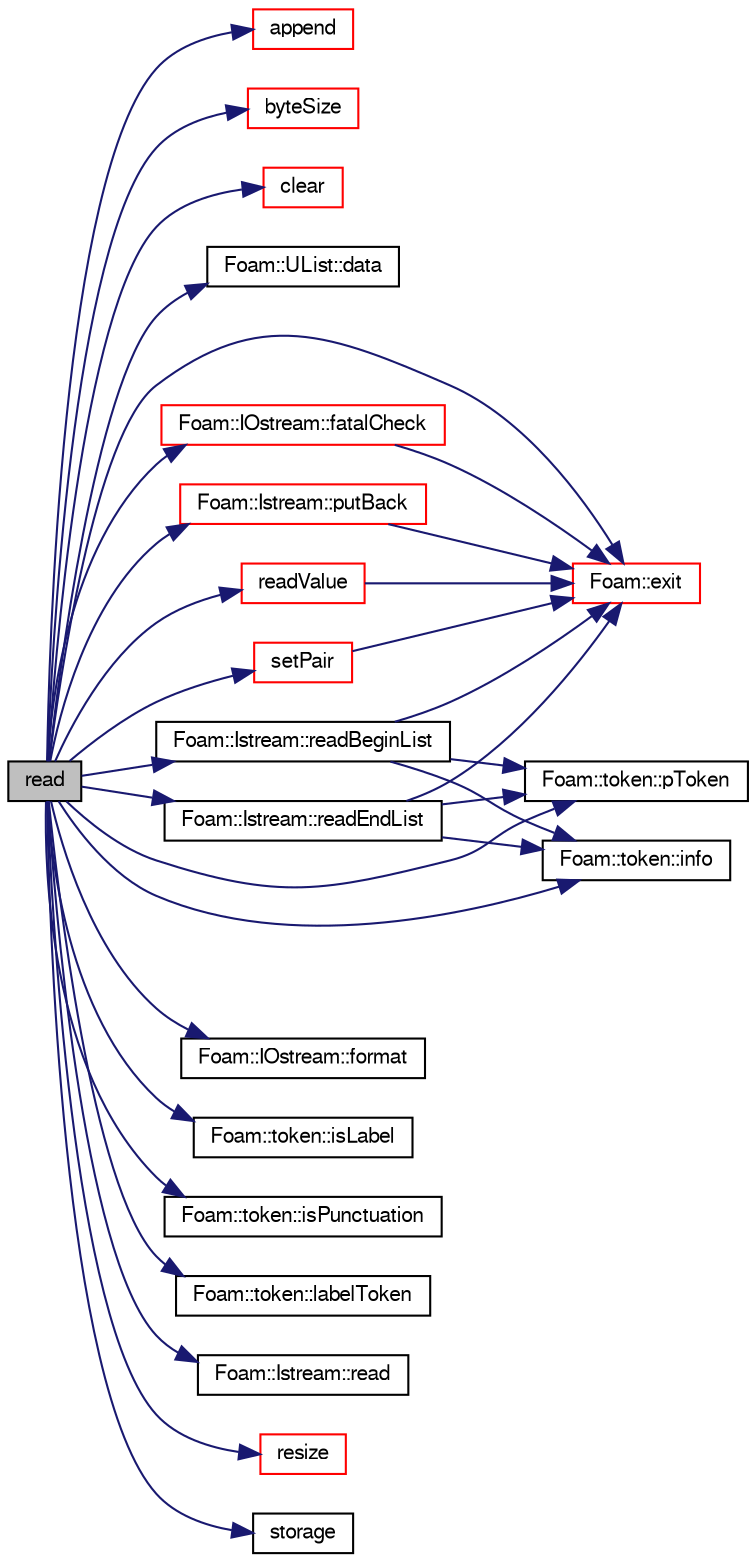 digraph "read"
{
  bgcolor="transparent";
  edge [fontname="FreeSans",fontsize="10",labelfontname="FreeSans",labelfontsize="10"];
  node [fontname="FreeSans",fontsize="10",shape=record];
  rankdir="LR";
  Node1 [label="read",height=0.2,width=0.4,color="black", fillcolor="grey75", style="filled" fontcolor="black"];
  Node1 -> Node2 [color="midnightblue",fontsize="10",style="solid",fontname="FreeSans"];
  Node2 [label="append",height=0.2,width=0.4,color="red",URL="$a01707.html#abc9a8b3af52d2a65082239e1e3a4f344",tooltip="Append a value at the end of the list. "];
  Node1 -> Node3 [color="midnightblue",fontsize="10",style="solid",fontname="FreeSans"];
  Node3 [label="byteSize",height=0.2,width=0.4,color="red",URL="$a01707.html#ad5fcaa12dbc47e1d6ee03dc9b01c8ce6",tooltip="Return the binary size in number of characters. "];
  Node1 -> Node4 [color="midnightblue",fontsize="10",style="solid",fontname="FreeSans"];
  Node4 [label="clear",height=0.2,width=0.4,color="red",URL="$a01707.html#ac8bb3912a3ce86b15842e79d0b421204",tooltip="Clear the list, i.e. set addressable size to zero. "];
  Node1 -> Node5 [color="midnightblue",fontsize="10",style="solid",fontname="FreeSans"];
  Node5 [label="Foam::UList::data",height=0.2,width=0.4,color="black",URL="$a02659.html#adc1e16b293a89a9ccc9541058b5ca560",tooltip="Return a pointer to the first data element,. "];
  Node1 -> Node6 [color="midnightblue",fontsize="10",style="solid",fontname="FreeSans"];
  Node6 [label="Foam::exit",height=0.2,width=0.4,color="red",URL="$a10237.html#a06ca7250d8e89caf05243ec094843642"];
  Node1 -> Node7 [color="midnightblue",fontsize="10",style="solid",fontname="FreeSans"];
  Node7 [label="Foam::IOstream::fatalCheck",height=0.2,width=0.4,color="red",URL="$a01149.html#a5db784ce6d8cb9b7ba80a59c7eeec604",tooltip="Check IOstream status for given operation. "];
  Node7 -> Node6 [color="midnightblue",fontsize="10",style="solid",fontname="FreeSans"];
  Node1 -> Node8 [color="midnightblue",fontsize="10",style="solid",fontname="FreeSans"];
  Node8 [label="Foam::IOstream::format",height=0.2,width=0.4,color="black",URL="$a01149.html#a1e2dd3d90088c6d1ed0a27bd75d814fb",tooltip="Return current stream format. "];
  Node1 -> Node9 [color="midnightblue",fontsize="10",style="solid",fontname="FreeSans"];
  Node9 [label="Foam::token::info",height=0.2,width=0.4,color="black",URL="$a02548.html#a149cd2aba34f4fae37e055aae625c957",tooltip="Return info proxy. "];
  Node1 -> Node10 [color="midnightblue",fontsize="10",style="solid",fontname="FreeSans"];
  Node10 [label="Foam::token::isLabel",height=0.2,width=0.4,color="black",URL="$a02548.html#a24480ae8ea1111696cea4599dbf13a1c"];
  Node1 -> Node11 [color="midnightblue",fontsize="10",style="solid",fontname="FreeSans"];
  Node11 [label="Foam::token::isPunctuation",height=0.2,width=0.4,color="black",URL="$a02548.html#ad47cbb4da35a9c20d7ac8e070da68438"];
  Node1 -> Node12 [color="midnightblue",fontsize="10",style="solid",fontname="FreeSans"];
  Node12 [label="Foam::token::labelToken",height=0.2,width=0.4,color="black",URL="$a02548.html#aa609f04415eb0231a12e54fdec3a8224"];
  Node1 -> Node13 [color="midnightblue",fontsize="10",style="solid",fontname="FreeSans"];
  Node13 [label="Foam::token::pToken",height=0.2,width=0.4,color="black",URL="$a02548.html#a395e77350df8c1abfdf1140f969827e3"];
  Node1 -> Node14 [color="midnightblue",fontsize="10",style="solid",fontname="FreeSans"];
  Node14 [label="Foam::Istream::putBack",height=0.2,width=0.4,color="red",URL="$a01162.html#af22e503b062298eef54e360dfc06d0b4",tooltip="Put back token. "];
  Node14 -> Node6 [color="midnightblue",fontsize="10",style="solid",fontname="FreeSans"];
  Node1 -> Node15 [color="midnightblue",fontsize="10",style="solid",fontname="FreeSans"];
  Node15 [label="Foam::Istream::read",height=0.2,width=0.4,color="black",URL="$a01162.html#a89057c9d9e24ba872ccb8546086498ec",tooltip="Return next token from stream. "];
  Node1 -> Node16 [color="midnightblue",fontsize="10",style="solid",fontname="FreeSans"];
  Node16 [label="Foam::Istream::readBeginList",height=0.2,width=0.4,color="black",URL="$a01162.html#adb9b1a5ac1aacc94b9998439303acfa7"];
  Node16 -> Node9 [color="midnightblue",fontsize="10",style="solid",fontname="FreeSans"];
  Node16 -> Node6 [color="midnightblue",fontsize="10",style="solid",fontname="FreeSans"];
  Node16 -> Node13 [color="midnightblue",fontsize="10",style="solid",fontname="FreeSans"];
  Node1 -> Node17 [color="midnightblue",fontsize="10",style="solid",fontname="FreeSans"];
  Node17 [label="Foam::Istream::readEndList",height=0.2,width=0.4,color="black",URL="$a01162.html#a3fbb1d26a1c975ed5be8df0056c863dd"];
  Node17 -> Node9 [color="midnightblue",fontsize="10",style="solid",fontname="FreeSans"];
  Node17 -> Node6 [color="midnightblue",fontsize="10",style="solid",fontname="FreeSans"];
  Node17 -> Node13 [color="midnightblue",fontsize="10",style="solid",fontname="FreeSans"];
  Node1 -> Node18 [color="midnightblue",fontsize="10",style="solid",fontname="FreeSans"];
  Node18 [label="readValue",height=0.2,width=0.4,color="red",URL="$a01707.html#ab648b930cb8e93e6169e4a19979fec3b",tooltip="Read a list entry (allows for specialization) "];
  Node18 -> Node6 [color="midnightblue",fontsize="10",style="solid",fontname="FreeSans"];
  Node1 -> Node19 [color="midnightblue",fontsize="10",style="solid",fontname="FreeSans"];
  Node19 [label="resize",height=0.2,width=0.4,color="red",URL="$a01707.html#a269162b4a99f0b5255951cfe3309f517",tooltip="Reset addressable list size, does not shrink the allocated size. "];
  Node1 -> Node20 [color="midnightblue",fontsize="10",style="solid",fontname="FreeSans"];
  Node20 [label="setPair",height=0.2,width=0.4,color="red",URL="$a01707.html#a5dbccafa30099ab95314b742afb23223",tooltip="Read an index/value pair and set accordingly. "];
  Node20 -> Node6 [color="midnightblue",fontsize="10",style="solid",fontname="FreeSans"];
  Node1 -> Node21 [color="midnightblue",fontsize="10",style="solid",fontname="FreeSans"];
  Node21 [label="storage",height=0.2,width=0.4,color="black",URL="$a01707.html#a1ba396a2fd19fef62a608bf487edb420",tooltip="Return the underlying packed storage. "];
}
